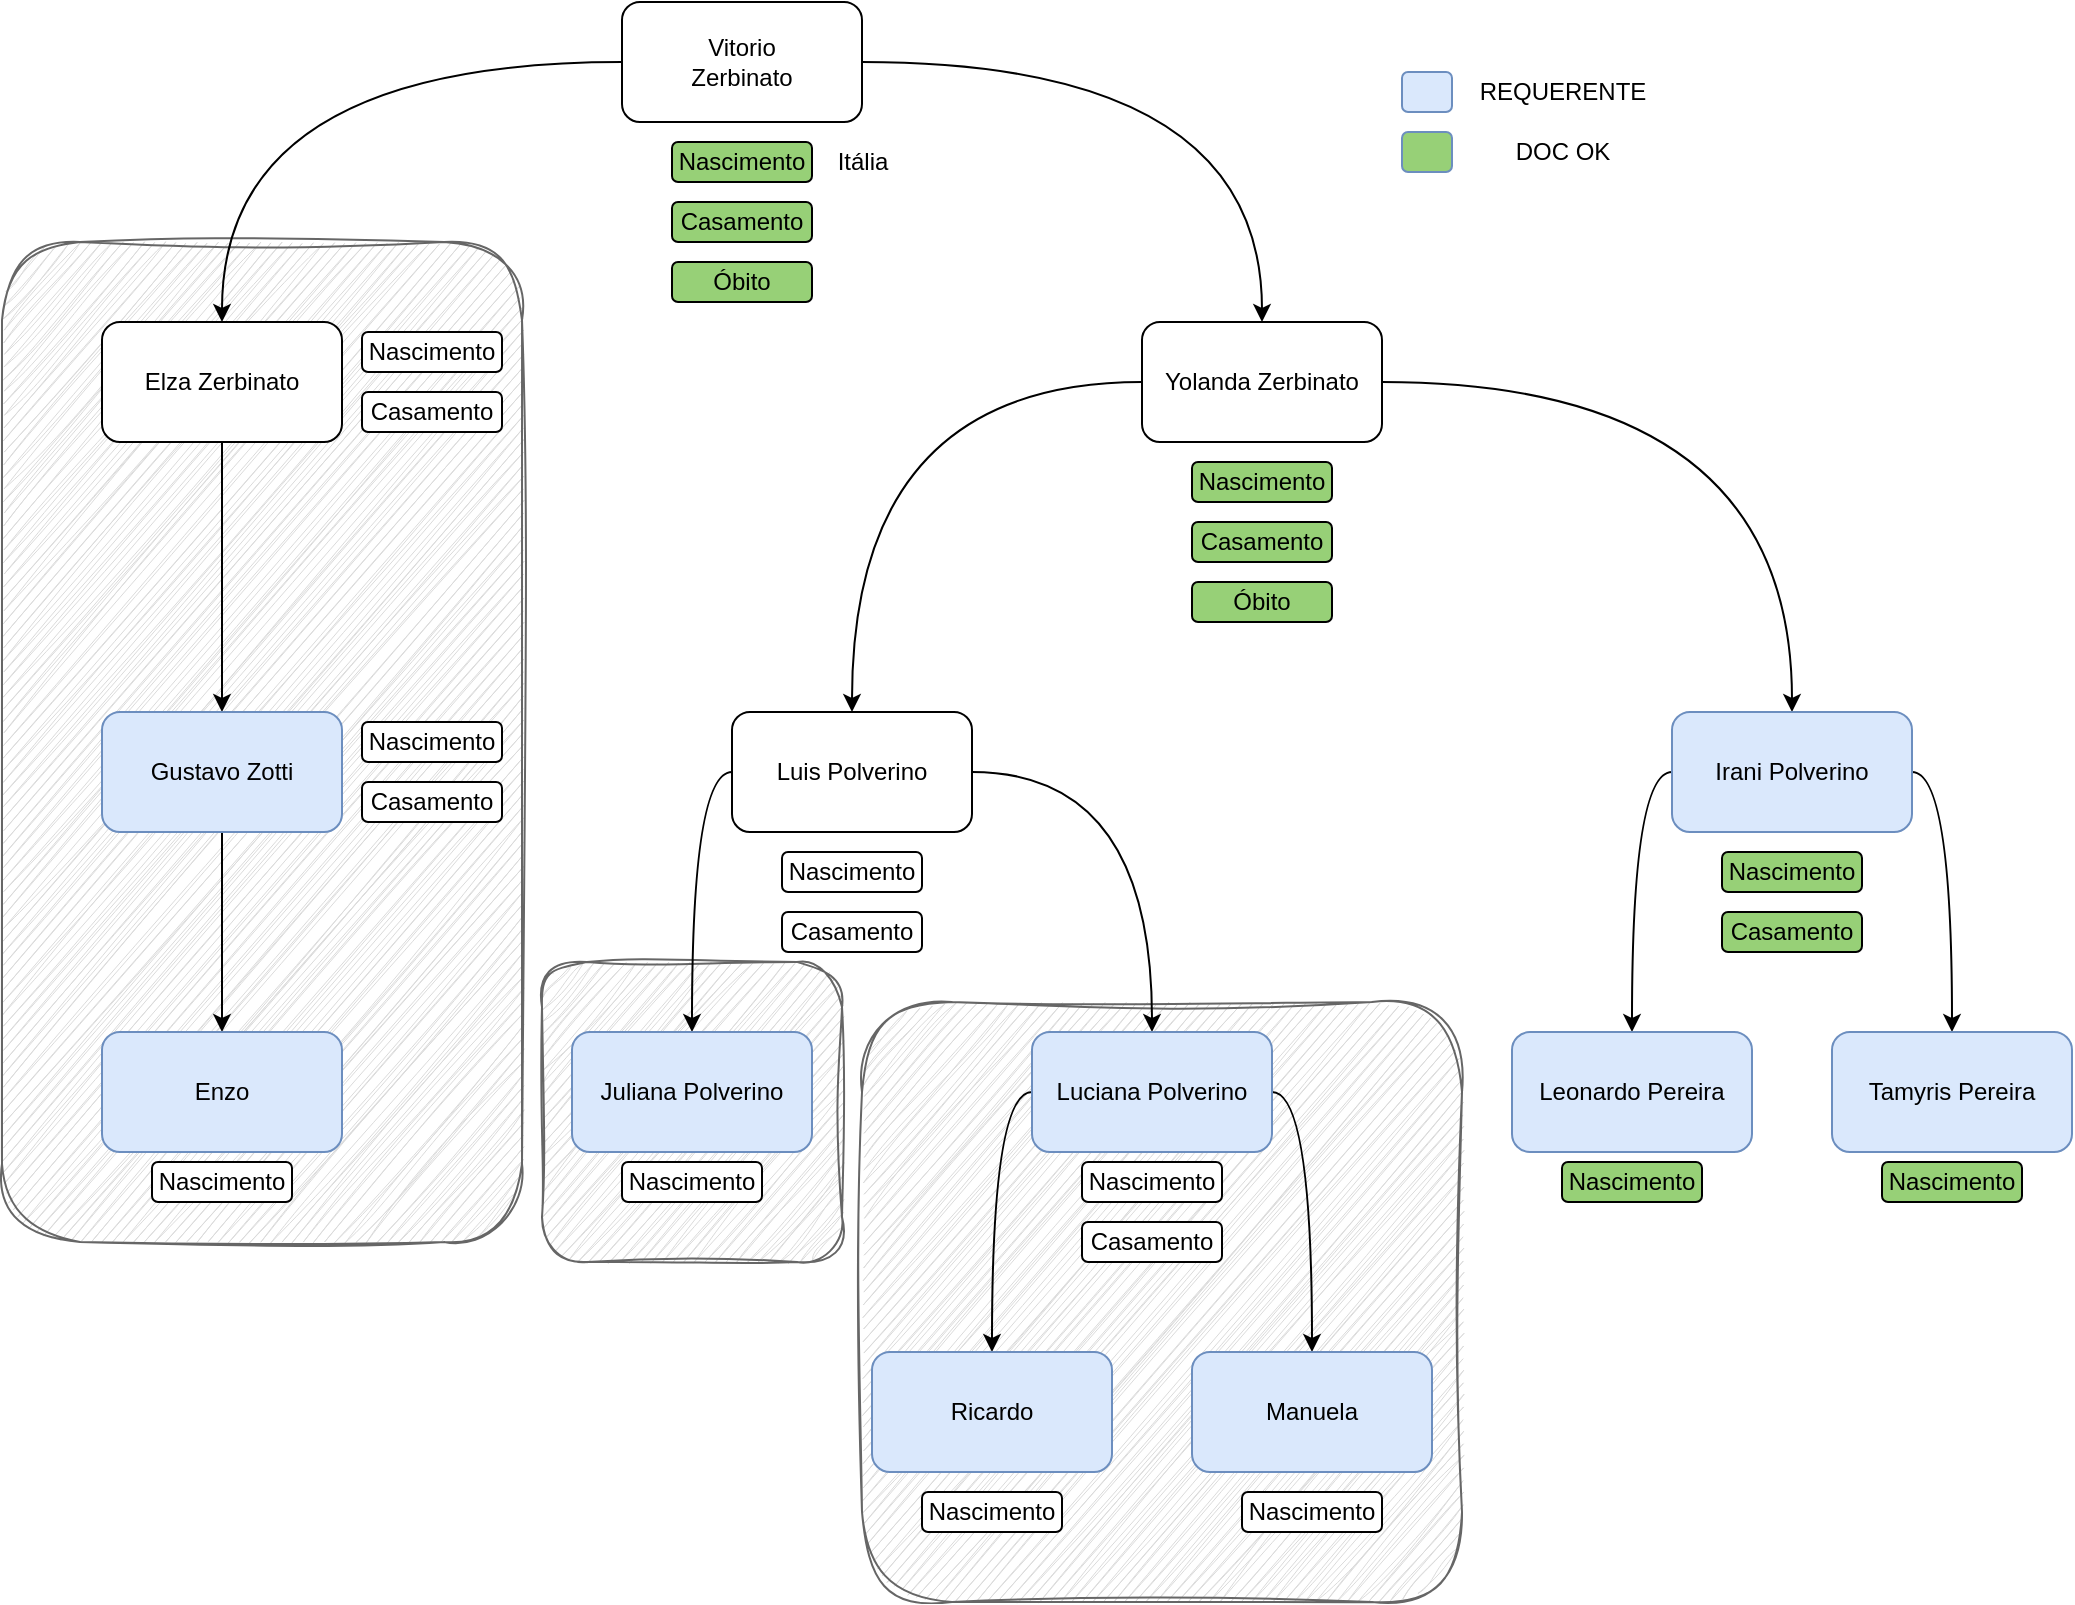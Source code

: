 <mxfile version="24.8.3">
  <diagram name="Página-1" id="RRQcCFWgyD6TMdmRlXpb">
    <mxGraphModel dx="1185" dy="647" grid="1" gridSize="10" guides="1" tooltips="1" connect="1" arrows="1" fold="1" page="1" pageScale="1" pageWidth="827" pageHeight="1169" math="0" shadow="0">
      <root>
        <mxCell id="0" />
        <mxCell id="1" parent="0" />
        <mxCell id="Gb7fhnU5ldpY52YVY7vI-80" value="" style="rounded=1;whiteSpace=wrap;html=1;sketch=1;curveFitting=1;jiggle=2;fillColor=#DBDBDB;fontColor=#333333;strokeColor=#666666;" vertex="1" parent="1">
          <mxGeometry x="460" y="540" width="300" height="300" as="geometry" />
        </mxCell>
        <mxCell id="Gb7fhnU5ldpY52YVY7vI-74" value="" style="rounded=1;whiteSpace=wrap;html=1;sketch=1;curveFitting=1;jiggle=2;fillColor=#DBDBDB;fontColor=#333333;strokeColor=#666666;" vertex="1" parent="1">
          <mxGeometry x="300" y="520" width="150" height="150" as="geometry" />
        </mxCell>
        <mxCell id="Gb7fhnU5ldpY52YVY7vI-73" value="" style="rounded=1;whiteSpace=wrap;html=1;sketch=1;curveFitting=1;jiggle=2;fillColor=#DBDBDB;fontColor=#333333;strokeColor=#666666;" vertex="1" parent="1">
          <mxGeometry x="30" y="160" width="260" height="500" as="geometry" />
        </mxCell>
        <mxCell id="Gb7fhnU5ldpY52YVY7vI-21" style="edgeStyle=orthogonalEdgeStyle;curved=1;rounded=0;orthogonalLoop=1;jettySize=auto;html=1;entryX=0.5;entryY=0;entryDx=0;entryDy=0;" edge="1" parent="1" source="Gb7fhnU5ldpY52YVY7vI-1" target="Gb7fhnU5ldpY52YVY7vI-4">
          <mxGeometry relative="1" as="geometry" />
        </mxCell>
        <mxCell id="Gb7fhnU5ldpY52YVY7vI-22" style="edgeStyle=orthogonalEdgeStyle;curved=1;rounded=0;orthogonalLoop=1;jettySize=auto;html=1;entryX=0.5;entryY=0;entryDx=0;entryDy=0;" edge="1" parent="1" source="Gb7fhnU5ldpY52YVY7vI-1" target="Gb7fhnU5ldpY52YVY7vI-8">
          <mxGeometry relative="1" as="geometry" />
        </mxCell>
        <mxCell id="Gb7fhnU5ldpY52YVY7vI-1" value="Vitorio&lt;br&gt;Zerbinato" style="rounded=1;whiteSpace=wrap;html=1;" vertex="1" parent="1">
          <mxGeometry x="340" y="40" width="120" height="60" as="geometry" />
        </mxCell>
        <mxCell id="Gb7fhnU5ldpY52YVY7vI-23" style="edgeStyle=orthogonalEdgeStyle;curved=1;rounded=0;orthogonalLoop=1;jettySize=auto;html=1;entryX=0.5;entryY=0;entryDx=0;entryDy=0;" edge="1" parent="1" source="Gb7fhnU5ldpY52YVY7vI-4" target="Gb7fhnU5ldpY52YVY7vI-16">
          <mxGeometry relative="1" as="geometry" />
        </mxCell>
        <mxCell id="Gb7fhnU5ldpY52YVY7vI-24" style="edgeStyle=orthogonalEdgeStyle;curved=1;rounded=0;orthogonalLoop=1;jettySize=auto;html=1;entryX=0.5;entryY=0;entryDx=0;entryDy=0;" edge="1" parent="1" source="Gb7fhnU5ldpY52YVY7vI-4" target="Gb7fhnU5ldpY52YVY7vI-15">
          <mxGeometry relative="1" as="geometry" />
        </mxCell>
        <mxCell id="Gb7fhnU5ldpY52YVY7vI-4" value="Yolanda Zerbinato" style="whiteSpace=wrap;html=1;rounded=1;strokeColor=default;align=center;verticalAlign=middle;fontFamily=Helvetica;fontSize=12;fontColor=default;fillColor=default;" vertex="1" parent="1">
          <mxGeometry x="600" y="200" width="120" height="60" as="geometry" />
        </mxCell>
        <mxCell id="Gb7fhnU5ldpY52YVY7vI-20" value="" style="edgeStyle=orthogonalEdgeStyle;curved=1;rounded=0;orthogonalLoop=1;jettySize=auto;html=1;" edge="1" parent="1" source="Gb7fhnU5ldpY52YVY7vI-8" target="Gb7fhnU5ldpY52YVY7vI-19">
          <mxGeometry relative="1" as="geometry" />
        </mxCell>
        <mxCell id="Gb7fhnU5ldpY52YVY7vI-8" value="Elza Zerbinato" style="whiteSpace=wrap;html=1;rounded=1;" vertex="1" parent="1">
          <mxGeometry x="80" y="200" width="120" height="60" as="geometry" />
        </mxCell>
        <mxCell id="Gb7fhnU5ldpY52YVY7vI-33" style="edgeStyle=orthogonalEdgeStyle;curved=1;rounded=0;orthogonalLoop=1;jettySize=auto;html=1;entryX=0.5;entryY=0;entryDx=0;entryDy=0;exitX=0;exitY=0.5;exitDx=0;exitDy=0;" edge="1" parent="1" source="Gb7fhnU5ldpY52YVY7vI-15" target="Gb7fhnU5ldpY52YVY7vI-29">
          <mxGeometry relative="1" as="geometry" />
        </mxCell>
        <mxCell id="Gb7fhnU5ldpY52YVY7vI-61" style="edgeStyle=orthogonalEdgeStyle;curved=1;rounded=0;orthogonalLoop=1;jettySize=auto;html=1;entryX=0.5;entryY=0;entryDx=0;entryDy=0;exitX=1;exitY=0.5;exitDx=0;exitDy=0;" edge="1" parent="1" source="Gb7fhnU5ldpY52YVY7vI-15" target="Gb7fhnU5ldpY52YVY7vI-28">
          <mxGeometry relative="1" as="geometry" />
        </mxCell>
        <mxCell id="Gb7fhnU5ldpY52YVY7vI-15" value="Irani Polverino" style="whiteSpace=wrap;html=1;rounded=1;strokeColor=#6c8ebf;align=center;verticalAlign=middle;fontFamily=Helvetica;fontSize=12;fillColor=#dae8fc;fontColor=default;" vertex="1" parent="1">
          <mxGeometry x="865" y="395" width="120" height="60" as="geometry" />
        </mxCell>
        <mxCell id="Gb7fhnU5ldpY52YVY7vI-35" style="edgeStyle=orthogonalEdgeStyle;curved=1;rounded=0;orthogonalLoop=1;jettySize=auto;html=1;entryX=0.5;entryY=0;entryDx=0;entryDy=0;" edge="1" parent="1" source="Gb7fhnU5ldpY52YVY7vI-16" target="Gb7fhnU5ldpY52YVY7vI-31">
          <mxGeometry relative="1" as="geometry" />
        </mxCell>
        <mxCell id="Gb7fhnU5ldpY52YVY7vI-36" style="edgeStyle=orthogonalEdgeStyle;curved=1;rounded=0;orthogonalLoop=1;jettySize=auto;html=1;entryX=0.5;entryY=0;entryDx=0;entryDy=0;exitX=0;exitY=0.5;exitDx=0;exitDy=0;" edge="1" parent="1" source="Gb7fhnU5ldpY52YVY7vI-16" target="Gb7fhnU5ldpY52YVY7vI-32">
          <mxGeometry relative="1" as="geometry" />
        </mxCell>
        <mxCell id="Gb7fhnU5ldpY52YVY7vI-16" value="Luis Polverino" style="whiteSpace=wrap;html=1;rounded=1;strokeColor=default;align=center;verticalAlign=middle;fontFamily=Helvetica;fontSize=12;fontColor=default;fillColor=default;" vertex="1" parent="1">
          <mxGeometry x="395" y="395" width="120" height="60" as="geometry" />
        </mxCell>
        <mxCell id="Gb7fhnU5ldpY52YVY7vI-38" value="" style="edgeStyle=orthogonalEdgeStyle;curved=1;rounded=0;orthogonalLoop=1;jettySize=auto;html=1;" edge="1" parent="1" source="Gb7fhnU5ldpY52YVY7vI-19" target="Gb7fhnU5ldpY52YVY7vI-37">
          <mxGeometry relative="1" as="geometry" />
        </mxCell>
        <mxCell id="Gb7fhnU5ldpY52YVY7vI-19" value="Gustavo Zotti" style="whiteSpace=wrap;html=1;rounded=1;fillColor=#dae8fc;strokeColor=#6c8ebf;" vertex="1" parent="1">
          <mxGeometry x="80" y="395" width="120" height="60" as="geometry" />
        </mxCell>
        <mxCell id="Gb7fhnU5ldpY52YVY7vI-28" value="Tamyris Pereira" style="whiteSpace=wrap;html=1;rounded=1;strokeColor=#6c8ebf;align=center;verticalAlign=middle;fontFamily=Helvetica;fontSize=12;fillColor=#dae8fc;" vertex="1" parent="1">
          <mxGeometry x="945" y="555" width="120" height="60" as="geometry" />
        </mxCell>
        <mxCell id="Gb7fhnU5ldpY52YVY7vI-29" value="Leonardo Pereira" style="whiteSpace=wrap;html=1;rounded=1;strokeColor=#6c8ebf;align=center;verticalAlign=middle;fontFamily=Helvetica;fontSize=12;fillColor=#dae8fc;" vertex="1" parent="1">
          <mxGeometry x="785" y="555" width="120" height="60" as="geometry" />
        </mxCell>
        <mxCell id="Gb7fhnU5ldpY52YVY7vI-44" style="edgeStyle=orthogonalEdgeStyle;curved=1;rounded=0;orthogonalLoop=1;jettySize=auto;html=1;entryX=0.5;entryY=0;entryDx=0;entryDy=0;exitX=1;exitY=0.5;exitDx=0;exitDy=0;" edge="1" parent="1" source="Gb7fhnU5ldpY52YVY7vI-31" target="Gb7fhnU5ldpY52YVY7vI-42">
          <mxGeometry relative="1" as="geometry" />
        </mxCell>
        <mxCell id="Gb7fhnU5ldpY52YVY7vI-45" style="edgeStyle=orthogonalEdgeStyle;curved=1;rounded=0;orthogonalLoop=1;jettySize=auto;html=1;entryX=0.5;entryY=0;entryDx=0;entryDy=0;exitX=0;exitY=0.5;exitDx=0;exitDy=0;" edge="1" parent="1" source="Gb7fhnU5ldpY52YVY7vI-31" target="Gb7fhnU5ldpY52YVY7vI-43">
          <mxGeometry relative="1" as="geometry" />
        </mxCell>
        <mxCell id="Gb7fhnU5ldpY52YVY7vI-31" value="Luciana Polverino" style="whiteSpace=wrap;html=1;rounded=1;strokeColor=#6c8ebf;align=center;verticalAlign=middle;fontFamily=Helvetica;fontSize=12;fillColor=#dae8fc;" vertex="1" parent="1">
          <mxGeometry x="545" y="555" width="120" height="60" as="geometry" />
        </mxCell>
        <mxCell id="Gb7fhnU5ldpY52YVY7vI-32" value="Juliana Polverino" style="whiteSpace=wrap;html=1;rounded=1;strokeColor=#6c8ebf;align=center;verticalAlign=middle;fontFamily=Helvetica;fontSize=12;fillColor=#dae8fc;" vertex="1" parent="1">
          <mxGeometry x="315" y="555" width="120" height="60" as="geometry" />
        </mxCell>
        <mxCell id="Gb7fhnU5ldpY52YVY7vI-37" value="Enzo" style="whiteSpace=wrap;html=1;rounded=1;fillColor=#dae8fc;strokeColor=#6c8ebf;" vertex="1" parent="1">
          <mxGeometry x="80" y="555" width="120" height="60" as="geometry" />
        </mxCell>
        <mxCell id="Gb7fhnU5ldpY52YVY7vI-42" value="Manuela" style="whiteSpace=wrap;html=1;rounded=1;strokeColor=#6c8ebf;align=center;verticalAlign=middle;fontFamily=Helvetica;fontSize=12;fillColor=#dae8fc;" vertex="1" parent="1">
          <mxGeometry x="625" y="715" width="120" height="60" as="geometry" />
        </mxCell>
        <mxCell id="Gb7fhnU5ldpY52YVY7vI-43" value="Ricardo" style="whiteSpace=wrap;html=1;rounded=1;strokeColor=#6c8ebf;align=center;verticalAlign=middle;fontFamily=Helvetica;fontSize=12;fillColor=#dae8fc;" vertex="1" parent="1">
          <mxGeometry x="465" y="715" width="120" height="60" as="geometry" />
        </mxCell>
        <mxCell id="Gb7fhnU5ldpY52YVY7vI-46" value="Nascimento" style="rounded=1;whiteSpace=wrap;html=1;fillColor=#97D077;" vertex="1" parent="1">
          <mxGeometry x="365" y="110" width="70" height="20" as="geometry" />
        </mxCell>
        <mxCell id="Gb7fhnU5ldpY52YVY7vI-48" value="Casamento" style="rounded=1;whiteSpace=wrap;html=1;fillColor=#97D077;" vertex="1" parent="1">
          <mxGeometry x="365" y="140" width="70" height="20" as="geometry" />
        </mxCell>
        <mxCell id="Gb7fhnU5ldpY52YVY7vI-49" value="Óbito" style="rounded=1;whiteSpace=wrap;html=1;fillColor=#97D077;" vertex="1" parent="1">
          <mxGeometry x="365" y="170" width="70" height="20" as="geometry" />
        </mxCell>
        <mxCell id="Gb7fhnU5ldpY52YVY7vI-50" value="Nascimento" style="rounded=1;whiteSpace=wrap;html=1;fillColor=#97D077;" vertex="1" parent="1">
          <mxGeometry x="625" y="270" width="70" height="20" as="geometry" />
        </mxCell>
        <mxCell id="Gb7fhnU5ldpY52YVY7vI-51" value="Casamento" style="rounded=1;whiteSpace=wrap;html=1;fillColor=#97D077;" vertex="1" parent="1">
          <mxGeometry x="625" y="300" width="70" height="20" as="geometry" />
        </mxCell>
        <mxCell id="Gb7fhnU5ldpY52YVY7vI-52" value="Óbito" style="rounded=1;whiteSpace=wrap;html=1;fillColor=#97D077;" vertex="1" parent="1">
          <mxGeometry x="625" y="330" width="70" height="20" as="geometry" />
        </mxCell>
        <mxCell id="Gb7fhnU5ldpY52YVY7vI-53" value="Nascimento" style="rounded=1;whiteSpace=wrap;html=1;fillColor=#97D077;" vertex="1" parent="1">
          <mxGeometry x="810" y="620" width="70" height="20" as="geometry" />
        </mxCell>
        <mxCell id="Gb7fhnU5ldpY52YVY7vI-54" value="Nascimento" style="rounded=1;whiteSpace=wrap;html=1;fillColor=#97D077;" vertex="1" parent="1">
          <mxGeometry x="970" y="620" width="70" height="20" as="geometry" />
        </mxCell>
        <mxCell id="Gb7fhnU5ldpY52YVY7vI-55" value="Nascimento" style="rounded=1;whiteSpace=wrap;html=1;" vertex="1" parent="1">
          <mxGeometry x="650" y="785" width="70" height="20" as="geometry" />
        </mxCell>
        <mxCell id="Gb7fhnU5ldpY52YVY7vI-56" value="Nascimento" style="rounded=1;whiteSpace=wrap;html=1;" vertex="1" parent="1">
          <mxGeometry x="490" y="785" width="70" height="20" as="geometry" />
        </mxCell>
        <mxCell id="Gb7fhnU5ldpY52YVY7vI-57" value="Nascimento" style="rounded=1;whiteSpace=wrap;html=1;" vertex="1" parent="1">
          <mxGeometry x="340" y="620" width="70" height="20" as="geometry" />
        </mxCell>
        <mxCell id="Gb7fhnU5ldpY52YVY7vI-58" value="Nascimento" style="rounded=1;whiteSpace=wrap;html=1;" vertex="1" parent="1">
          <mxGeometry x="105" y="620" width="70" height="20" as="geometry" />
        </mxCell>
        <mxCell id="Gb7fhnU5ldpY52YVY7vI-62" value="Nascimento" style="rounded=1;whiteSpace=wrap;html=1;fillColor=#97D077;" vertex="1" parent="1">
          <mxGeometry x="890" y="465" width="70" height="20" as="geometry" />
        </mxCell>
        <mxCell id="Gb7fhnU5ldpY52YVY7vI-63" value="Casamento" style="rounded=1;whiteSpace=wrap;html=1;fillColor=#97D077;" vertex="1" parent="1">
          <mxGeometry x="890" y="495" width="70" height="20" as="geometry" />
        </mxCell>
        <mxCell id="Gb7fhnU5ldpY52YVY7vI-64" value="Nascimento" style="rounded=1;whiteSpace=wrap;html=1;" vertex="1" parent="1">
          <mxGeometry x="420" y="465" width="70" height="20" as="geometry" />
        </mxCell>
        <mxCell id="Gb7fhnU5ldpY52YVY7vI-65" value="Casamento" style="rounded=1;whiteSpace=wrap;html=1;" vertex="1" parent="1">
          <mxGeometry x="420" y="495" width="70" height="20" as="geometry" />
        </mxCell>
        <mxCell id="Gb7fhnU5ldpY52YVY7vI-66" value="Nascimento" style="rounded=1;whiteSpace=wrap;html=1;" vertex="1" parent="1">
          <mxGeometry x="570" y="620" width="70" height="20" as="geometry" />
        </mxCell>
        <mxCell id="Gb7fhnU5ldpY52YVY7vI-67" value="Casamento" style="rounded=1;whiteSpace=wrap;html=1;" vertex="1" parent="1">
          <mxGeometry x="570" y="650" width="70" height="20" as="geometry" />
        </mxCell>
        <mxCell id="Gb7fhnU5ldpY52YVY7vI-68" value="Nascimento" style="rounded=1;whiteSpace=wrap;html=1;" vertex="1" parent="1">
          <mxGeometry x="210" y="205" width="70" height="20" as="geometry" />
        </mxCell>
        <mxCell id="Gb7fhnU5ldpY52YVY7vI-69" value="Casamento" style="rounded=1;whiteSpace=wrap;html=1;" vertex="1" parent="1">
          <mxGeometry x="210" y="235" width="70" height="20" as="geometry" />
        </mxCell>
        <mxCell id="Gb7fhnU5ldpY52YVY7vI-70" value="Nascimento" style="rounded=1;whiteSpace=wrap;html=1;" vertex="1" parent="1">
          <mxGeometry x="210" y="400" width="70" height="20" as="geometry" />
        </mxCell>
        <mxCell id="Gb7fhnU5ldpY52YVY7vI-71" value="Casamento" style="rounded=1;whiteSpace=wrap;html=1;" vertex="1" parent="1">
          <mxGeometry x="210" y="430" width="70" height="20" as="geometry" />
        </mxCell>
        <mxCell id="Gb7fhnU5ldpY52YVY7vI-72" value="Itália" style="text;html=1;align=center;verticalAlign=middle;resizable=0;points=[];autosize=1;strokeColor=none;fillColor=none;" vertex="1" parent="1">
          <mxGeometry x="435" y="105" width="50" height="30" as="geometry" />
        </mxCell>
        <mxCell id="Gb7fhnU5ldpY52YVY7vI-75" value="" style="whiteSpace=wrap;html=1;rounded=1;strokeColor=#6c8ebf;align=center;verticalAlign=middle;fontFamily=Helvetica;fontSize=12;fillColor=#dae8fc;fontColor=default;" vertex="1" parent="1">
          <mxGeometry x="730" y="75" width="25" height="20" as="geometry" />
        </mxCell>
        <mxCell id="Gb7fhnU5ldpY52YVY7vI-76" value="REQUERENTE" style="text;html=1;align=center;verticalAlign=middle;resizable=0;points=[];autosize=1;strokeColor=none;fillColor=none;" vertex="1" parent="1">
          <mxGeometry x="755" y="70" width="110" height="30" as="geometry" />
        </mxCell>
        <mxCell id="Gb7fhnU5ldpY52YVY7vI-77" value="" style="whiteSpace=wrap;html=1;rounded=1;strokeColor=#6c8ebf;align=center;verticalAlign=middle;fontFamily=Helvetica;fontSize=12;fillColor=#97D077;fontColor=default;" vertex="1" parent="1">
          <mxGeometry x="730" y="105" width="25" height="20" as="geometry" />
        </mxCell>
        <mxCell id="Gb7fhnU5ldpY52YVY7vI-78" value="DOC OK" style="text;html=1;align=center;verticalAlign=middle;resizable=0;points=[];autosize=1;strokeColor=none;fillColor=none;" vertex="1" parent="1">
          <mxGeometry x="775" y="100" width="70" height="30" as="geometry" />
        </mxCell>
      </root>
    </mxGraphModel>
  </diagram>
</mxfile>
